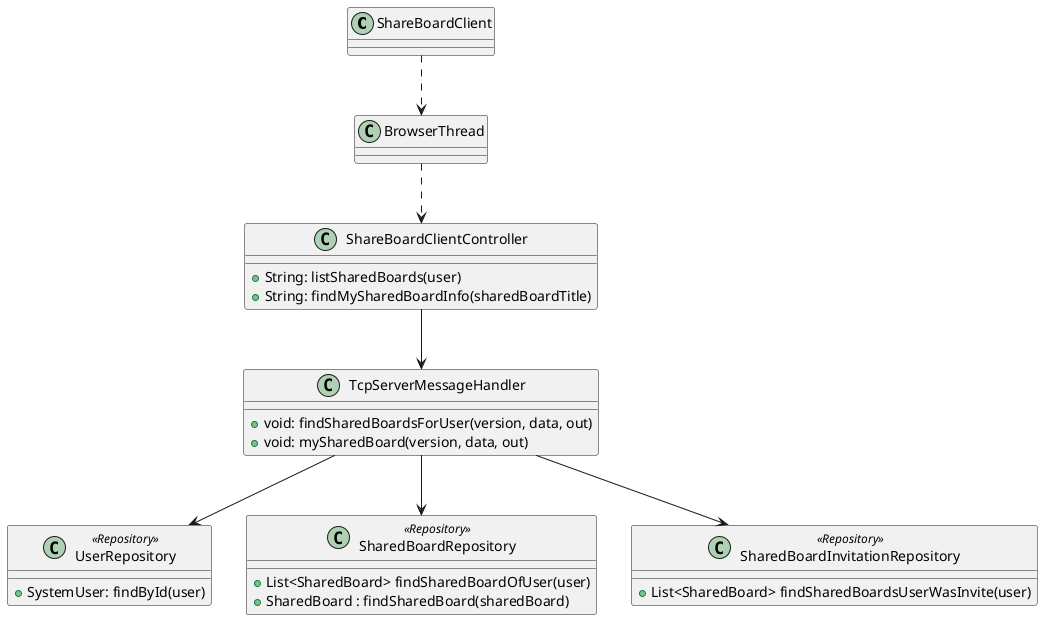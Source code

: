 @startuml

class ShareBoardClient{
}

class BrowserThread{
}

class ShareBoardClientController{
    +String: listSharedBoards(user)
    +String: findMySharedBoardInfo(sharedBoardTitle)
}

class TcpServerMessageHandler {
    +void: findSharedBoardsForUser(version, data, out)
    +void: mySharedBoard(version, data, out)
}


class UserRepository <<Repository>> {
    + SystemUser: findById(user)
}

class SharedBoardRepository <<Repository>>{
    + List<SharedBoard> findSharedBoardOfUser(user)
    + SharedBoard : findSharedBoard(sharedBoard)
}

class SharedBoardInvitationRepository <<Repository>>{
    + List<SharedBoard> findSharedBoardsUserWasInvite(user)
}

ShareBoardClient ..> BrowserThread
BrowserThread..>ShareBoardClientController
ShareBoardClientController-->TcpServerMessageHandler

TcpServerMessageHandler-->UserRepository
TcpServerMessageHandler-->SharedBoardRepository
TcpServerMessageHandler-->SharedBoardInvitationRepository

@enduml